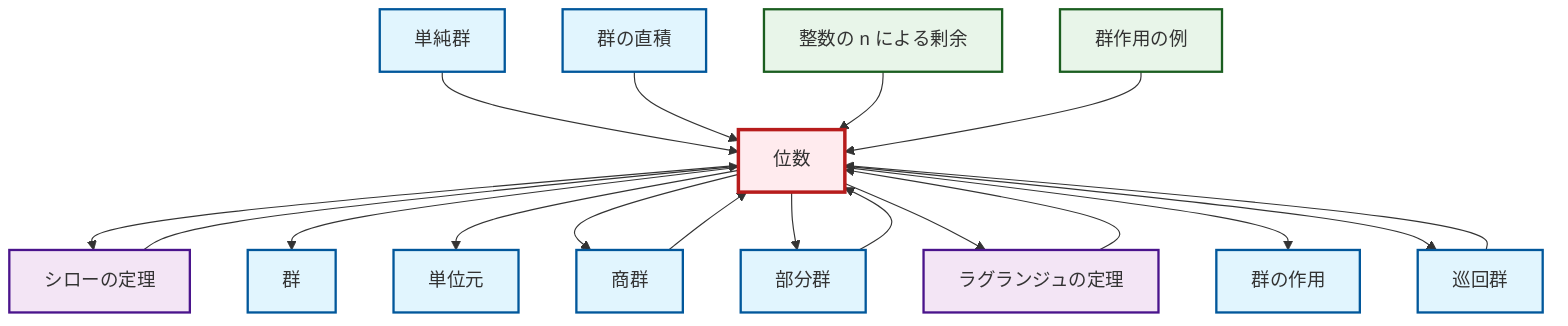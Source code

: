 graph TD
    classDef definition fill:#e1f5fe,stroke:#01579b,stroke-width:2px
    classDef theorem fill:#f3e5f5,stroke:#4a148c,stroke-width:2px
    classDef axiom fill:#fff3e0,stroke:#e65100,stroke-width:2px
    classDef example fill:#e8f5e9,stroke:#1b5e20,stroke-width:2px
    classDef current fill:#ffebee,stroke:#b71c1c,stroke-width:3px
    ex-quotient-integers-mod-n["整数の n による剰余"]:::example
    thm-lagrange["ラグランジュの定理"]:::theorem
    def-order["位数"]:::definition
    def-group["群"]:::definition
    ex-group-action-examples["群作用の例"]:::example
    def-direct-product["群の直積"]:::definition
    def-group-action["群の作用"]:::definition
    def-subgroup["部分群"]:::definition
    def-cyclic-group["巡回群"]:::definition
    thm-sylow["シローの定理"]:::theorem
    def-identity-element["単位元"]:::definition
    def-simple-group["単純群"]:::definition
    def-quotient-group["商群"]:::definition
    def-order --> thm-sylow
    def-simple-group --> def-order
    def-order --> def-group
    def-order --> def-identity-element
    thm-sylow --> def-order
    def-order --> def-quotient-group
    thm-lagrange --> def-order
    def-order --> def-subgroup
    def-quotient-group --> def-order
    def-subgroup --> def-order
    def-order --> thm-lagrange
    def-cyclic-group --> def-order
    def-direct-product --> def-order
    def-order --> def-group-action
    ex-quotient-integers-mod-n --> def-order
    ex-group-action-examples --> def-order
    def-order --> def-cyclic-group
    class def-order current